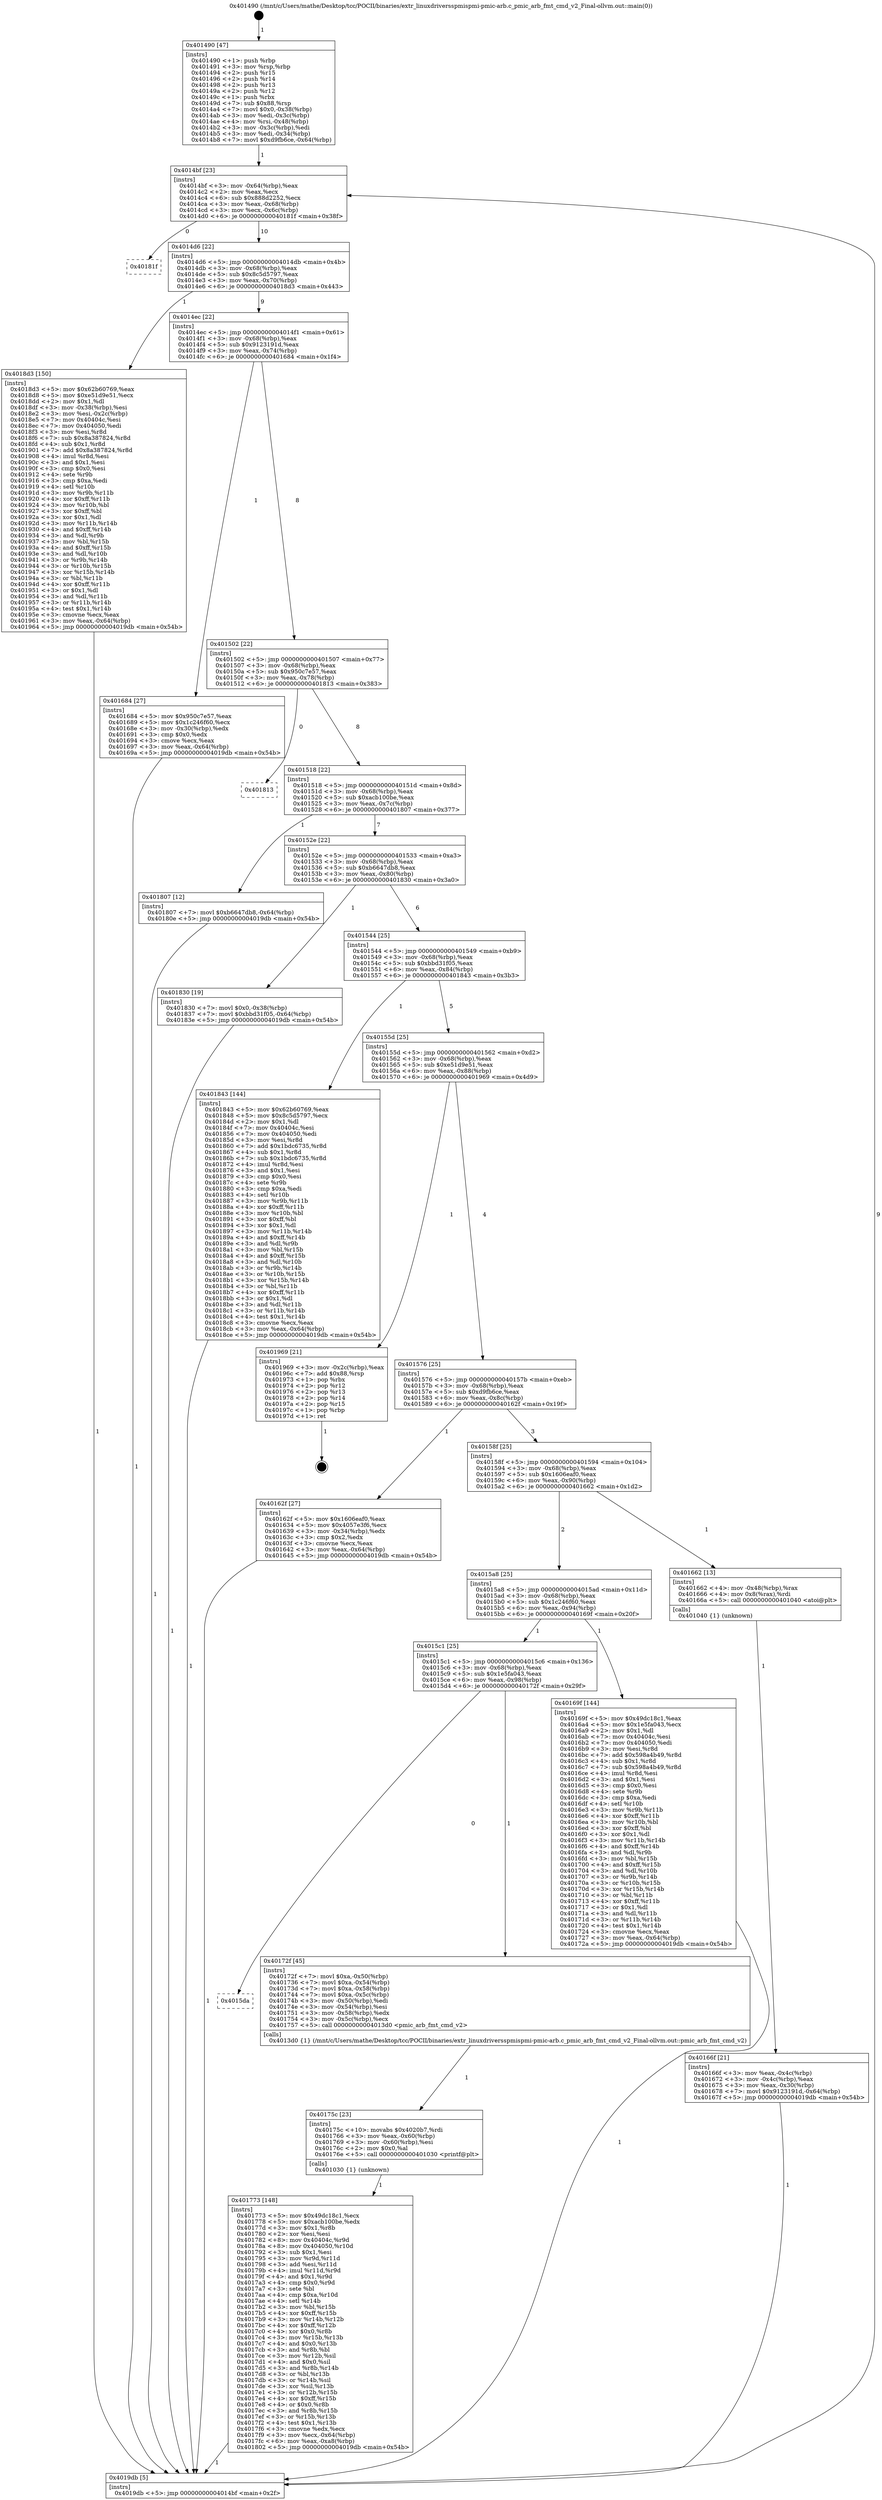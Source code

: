 digraph "0x401490" {
  label = "0x401490 (/mnt/c/Users/mathe/Desktop/tcc/POCII/binaries/extr_linuxdriversspmispmi-pmic-arb.c_pmic_arb_fmt_cmd_v2_Final-ollvm.out::main(0))"
  labelloc = "t"
  node[shape=record]

  Entry [label="",width=0.3,height=0.3,shape=circle,fillcolor=black,style=filled]
  "0x4014bf" [label="{
     0x4014bf [23]\l
     | [instrs]\l
     &nbsp;&nbsp;0x4014bf \<+3\>: mov -0x64(%rbp),%eax\l
     &nbsp;&nbsp;0x4014c2 \<+2\>: mov %eax,%ecx\l
     &nbsp;&nbsp;0x4014c4 \<+6\>: sub $0x888d2252,%ecx\l
     &nbsp;&nbsp;0x4014ca \<+3\>: mov %eax,-0x68(%rbp)\l
     &nbsp;&nbsp;0x4014cd \<+3\>: mov %ecx,-0x6c(%rbp)\l
     &nbsp;&nbsp;0x4014d0 \<+6\>: je 000000000040181f \<main+0x38f\>\l
  }"]
  "0x40181f" [label="{
     0x40181f\l
  }", style=dashed]
  "0x4014d6" [label="{
     0x4014d6 [22]\l
     | [instrs]\l
     &nbsp;&nbsp;0x4014d6 \<+5\>: jmp 00000000004014db \<main+0x4b\>\l
     &nbsp;&nbsp;0x4014db \<+3\>: mov -0x68(%rbp),%eax\l
     &nbsp;&nbsp;0x4014de \<+5\>: sub $0x8c5d5797,%eax\l
     &nbsp;&nbsp;0x4014e3 \<+3\>: mov %eax,-0x70(%rbp)\l
     &nbsp;&nbsp;0x4014e6 \<+6\>: je 00000000004018d3 \<main+0x443\>\l
  }"]
  Exit [label="",width=0.3,height=0.3,shape=circle,fillcolor=black,style=filled,peripheries=2]
  "0x4018d3" [label="{
     0x4018d3 [150]\l
     | [instrs]\l
     &nbsp;&nbsp;0x4018d3 \<+5\>: mov $0x62b60769,%eax\l
     &nbsp;&nbsp;0x4018d8 \<+5\>: mov $0xe51d9e51,%ecx\l
     &nbsp;&nbsp;0x4018dd \<+2\>: mov $0x1,%dl\l
     &nbsp;&nbsp;0x4018df \<+3\>: mov -0x38(%rbp),%esi\l
     &nbsp;&nbsp;0x4018e2 \<+3\>: mov %esi,-0x2c(%rbp)\l
     &nbsp;&nbsp;0x4018e5 \<+7\>: mov 0x40404c,%esi\l
     &nbsp;&nbsp;0x4018ec \<+7\>: mov 0x404050,%edi\l
     &nbsp;&nbsp;0x4018f3 \<+3\>: mov %esi,%r8d\l
     &nbsp;&nbsp;0x4018f6 \<+7\>: sub $0x8a387824,%r8d\l
     &nbsp;&nbsp;0x4018fd \<+4\>: sub $0x1,%r8d\l
     &nbsp;&nbsp;0x401901 \<+7\>: add $0x8a387824,%r8d\l
     &nbsp;&nbsp;0x401908 \<+4\>: imul %r8d,%esi\l
     &nbsp;&nbsp;0x40190c \<+3\>: and $0x1,%esi\l
     &nbsp;&nbsp;0x40190f \<+3\>: cmp $0x0,%esi\l
     &nbsp;&nbsp;0x401912 \<+4\>: sete %r9b\l
     &nbsp;&nbsp;0x401916 \<+3\>: cmp $0xa,%edi\l
     &nbsp;&nbsp;0x401919 \<+4\>: setl %r10b\l
     &nbsp;&nbsp;0x40191d \<+3\>: mov %r9b,%r11b\l
     &nbsp;&nbsp;0x401920 \<+4\>: xor $0xff,%r11b\l
     &nbsp;&nbsp;0x401924 \<+3\>: mov %r10b,%bl\l
     &nbsp;&nbsp;0x401927 \<+3\>: xor $0xff,%bl\l
     &nbsp;&nbsp;0x40192a \<+3\>: xor $0x1,%dl\l
     &nbsp;&nbsp;0x40192d \<+3\>: mov %r11b,%r14b\l
     &nbsp;&nbsp;0x401930 \<+4\>: and $0xff,%r14b\l
     &nbsp;&nbsp;0x401934 \<+3\>: and %dl,%r9b\l
     &nbsp;&nbsp;0x401937 \<+3\>: mov %bl,%r15b\l
     &nbsp;&nbsp;0x40193a \<+4\>: and $0xff,%r15b\l
     &nbsp;&nbsp;0x40193e \<+3\>: and %dl,%r10b\l
     &nbsp;&nbsp;0x401941 \<+3\>: or %r9b,%r14b\l
     &nbsp;&nbsp;0x401944 \<+3\>: or %r10b,%r15b\l
     &nbsp;&nbsp;0x401947 \<+3\>: xor %r15b,%r14b\l
     &nbsp;&nbsp;0x40194a \<+3\>: or %bl,%r11b\l
     &nbsp;&nbsp;0x40194d \<+4\>: xor $0xff,%r11b\l
     &nbsp;&nbsp;0x401951 \<+3\>: or $0x1,%dl\l
     &nbsp;&nbsp;0x401954 \<+3\>: and %dl,%r11b\l
     &nbsp;&nbsp;0x401957 \<+3\>: or %r11b,%r14b\l
     &nbsp;&nbsp;0x40195a \<+4\>: test $0x1,%r14b\l
     &nbsp;&nbsp;0x40195e \<+3\>: cmovne %ecx,%eax\l
     &nbsp;&nbsp;0x401961 \<+3\>: mov %eax,-0x64(%rbp)\l
     &nbsp;&nbsp;0x401964 \<+5\>: jmp 00000000004019db \<main+0x54b\>\l
  }"]
  "0x4014ec" [label="{
     0x4014ec [22]\l
     | [instrs]\l
     &nbsp;&nbsp;0x4014ec \<+5\>: jmp 00000000004014f1 \<main+0x61\>\l
     &nbsp;&nbsp;0x4014f1 \<+3\>: mov -0x68(%rbp),%eax\l
     &nbsp;&nbsp;0x4014f4 \<+5\>: sub $0x9123191d,%eax\l
     &nbsp;&nbsp;0x4014f9 \<+3\>: mov %eax,-0x74(%rbp)\l
     &nbsp;&nbsp;0x4014fc \<+6\>: je 0000000000401684 \<main+0x1f4\>\l
  }"]
  "0x401773" [label="{
     0x401773 [148]\l
     | [instrs]\l
     &nbsp;&nbsp;0x401773 \<+5\>: mov $0x49dc18c1,%ecx\l
     &nbsp;&nbsp;0x401778 \<+5\>: mov $0xacb100be,%edx\l
     &nbsp;&nbsp;0x40177d \<+3\>: mov $0x1,%r8b\l
     &nbsp;&nbsp;0x401780 \<+2\>: xor %esi,%esi\l
     &nbsp;&nbsp;0x401782 \<+8\>: mov 0x40404c,%r9d\l
     &nbsp;&nbsp;0x40178a \<+8\>: mov 0x404050,%r10d\l
     &nbsp;&nbsp;0x401792 \<+3\>: sub $0x1,%esi\l
     &nbsp;&nbsp;0x401795 \<+3\>: mov %r9d,%r11d\l
     &nbsp;&nbsp;0x401798 \<+3\>: add %esi,%r11d\l
     &nbsp;&nbsp;0x40179b \<+4\>: imul %r11d,%r9d\l
     &nbsp;&nbsp;0x40179f \<+4\>: and $0x1,%r9d\l
     &nbsp;&nbsp;0x4017a3 \<+4\>: cmp $0x0,%r9d\l
     &nbsp;&nbsp;0x4017a7 \<+3\>: sete %bl\l
     &nbsp;&nbsp;0x4017aa \<+4\>: cmp $0xa,%r10d\l
     &nbsp;&nbsp;0x4017ae \<+4\>: setl %r14b\l
     &nbsp;&nbsp;0x4017b2 \<+3\>: mov %bl,%r15b\l
     &nbsp;&nbsp;0x4017b5 \<+4\>: xor $0xff,%r15b\l
     &nbsp;&nbsp;0x4017b9 \<+3\>: mov %r14b,%r12b\l
     &nbsp;&nbsp;0x4017bc \<+4\>: xor $0xff,%r12b\l
     &nbsp;&nbsp;0x4017c0 \<+4\>: xor $0x0,%r8b\l
     &nbsp;&nbsp;0x4017c4 \<+3\>: mov %r15b,%r13b\l
     &nbsp;&nbsp;0x4017c7 \<+4\>: and $0x0,%r13b\l
     &nbsp;&nbsp;0x4017cb \<+3\>: and %r8b,%bl\l
     &nbsp;&nbsp;0x4017ce \<+3\>: mov %r12b,%sil\l
     &nbsp;&nbsp;0x4017d1 \<+4\>: and $0x0,%sil\l
     &nbsp;&nbsp;0x4017d5 \<+3\>: and %r8b,%r14b\l
     &nbsp;&nbsp;0x4017d8 \<+3\>: or %bl,%r13b\l
     &nbsp;&nbsp;0x4017db \<+3\>: or %r14b,%sil\l
     &nbsp;&nbsp;0x4017de \<+3\>: xor %sil,%r13b\l
     &nbsp;&nbsp;0x4017e1 \<+3\>: or %r12b,%r15b\l
     &nbsp;&nbsp;0x4017e4 \<+4\>: xor $0xff,%r15b\l
     &nbsp;&nbsp;0x4017e8 \<+4\>: or $0x0,%r8b\l
     &nbsp;&nbsp;0x4017ec \<+3\>: and %r8b,%r15b\l
     &nbsp;&nbsp;0x4017ef \<+3\>: or %r15b,%r13b\l
     &nbsp;&nbsp;0x4017f2 \<+4\>: test $0x1,%r13b\l
     &nbsp;&nbsp;0x4017f6 \<+3\>: cmovne %edx,%ecx\l
     &nbsp;&nbsp;0x4017f9 \<+3\>: mov %ecx,-0x64(%rbp)\l
     &nbsp;&nbsp;0x4017fc \<+6\>: mov %eax,-0xa8(%rbp)\l
     &nbsp;&nbsp;0x401802 \<+5\>: jmp 00000000004019db \<main+0x54b\>\l
  }"]
  "0x401684" [label="{
     0x401684 [27]\l
     | [instrs]\l
     &nbsp;&nbsp;0x401684 \<+5\>: mov $0x950c7e57,%eax\l
     &nbsp;&nbsp;0x401689 \<+5\>: mov $0x1c246f60,%ecx\l
     &nbsp;&nbsp;0x40168e \<+3\>: mov -0x30(%rbp),%edx\l
     &nbsp;&nbsp;0x401691 \<+3\>: cmp $0x0,%edx\l
     &nbsp;&nbsp;0x401694 \<+3\>: cmove %ecx,%eax\l
     &nbsp;&nbsp;0x401697 \<+3\>: mov %eax,-0x64(%rbp)\l
     &nbsp;&nbsp;0x40169a \<+5\>: jmp 00000000004019db \<main+0x54b\>\l
  }"]
  "0x401502" [label="{
     0x401502 [22]\l
     | [instrs]\l
     &nbsp;&nbsp;0x401502 \<+5\>: jmp 0000000000401507 \<main+0x77\>\l
     &nbsp;&nbsp;0x401507 \<+3\>: mov -0x68(%rbp),%eax\l
     &nbsp;&nbsp;0x40150a \<+5\>: sub $0x950c7e57,%eax\l
     &nbsp;&nbsp;0x40150f \<+3\>: mov %eax,-0x78(%rbp)\l
     &nbsp;&nbsp;0x401512 \<+6\>: je 0000000000401813 \<main+0x383\>\l
  }"]
  "0x40175c" [label="{
     0x40175c [23]\l
     | [instrs]\l
     &nbsp;&nbsp;0x40175c \<+10\>: movabs $0x4020b7,%rdi\l
     &nbsp;&nbsp;0x401766 \<+3\>: mov %eax,-0x60(%rbp)\l
     &nbsp;&nbsp;0x401769 \<+3\>: mov -0x60(%rbp),%esi\l
     &nbsp;&nbsp;0x40176c \<+2\>: mov $0x0,%al\l
     &nbsp;&nbsp;0x40176e \<+5\>: call 0000000000401030 \<printf@plt\>\l
     | [calls]\l
     &nbsp;&nbsp;0x401030 \{1\} (unknown)\l
  }"]
  "0x401813" [label="{
     0x401813\l
  }", style=dashed]
  "0x401518" [label="{
     0x401518 [22]\l
     | [instrs]\l
     &nbsp;&nbsp;0x401518 \<+5\>: jmp 000000000040151d \<main+0x8d\>\l
     &nbsp;&nbsp;0x40151d \<+3\>: mov -0x68(%rbp),%eax\l
     &nbsp;&nbsp;0x401520 \<+5\>: sub $0xacb100be,%eax\l
     &nbsp;&nbsp;0x401525 \<+3\>: mov %eax,-0x7c(%rbp)\l
     &nbsp;&nbsp;0x401528 \<+6\>: je 0000000000401807 \<main+0x377\>\l
  }"]
  "0x4015da" [label="{
     0x4015da\l
  }", style=dashed]
  "0x401807" [label="{
     0x401807 [12]\l
     | [instrs]\l
     &nbsp;&nbsp;0x401807 \<+7\>: movl $0xb6647db8,-0x64(%rbp)\l
     &nbsp;&nbsp;0x40180e \<+5\>: jmp 00000000004019db \<main+0x54b\>\l
  }"]
  "0x40152e" [label="{
     0x40152e [22]\l
     | [instrs]\l
     &nbsp;&nbsp;0x40152e \<+5\>: jmp 0000000000401533 \<main+0xa3\>\l
     &nbsp;&nbsp;0x401533 \<+3\>: mov -0x68(%rbp),%eax\l
     &nbsp;&nbsp;0x401536 \<+5\>: sub $0xb6647db8,%eax\l
     &nbsp;&nbsp;0x40153b \<+3\>: mov %eax,-0x80(%rbp)\l
     &nbsp;&nbsp;0x40153e \<+6\>: je 0000000000401830 \<main+0x3a0\>\l
  }"]
  "0x40172f" [label="{
     0x40172f [45]\l
     | [instrs]\l
     &nbsp;&nbsp;0x40172f \<+7\>: movl $0xa,-0x50(%rbp)\l
     &nbsp;&nbsp;0x401736 \<+7\>: movl $0xa,-0x54(%rbp)\l
     &nbsp;&nbsp;0x40173d \<+7\>: movl $0xa,-0x58(%rbp)\l
     &nbsp;&nbsp;0x401744 \<+7\>: movl $0xa,-0x5c(%rbp)\l
     &nbsp;&nbsp;0x40174b \<+3\>: mov -0x50(%rbp),%edi\l
     &nbsp;&nbsp;0x40174e \<+3\>: mov -0x54(%rbp),%esi\l
     &nbsp;&nbsp;0x401751 \<+3\>: mov -0x58(%rbp),%edx\l
     &nbsp;&nbsp;0x401754 \<+3\>: mov -0x5c(%rbp),%ecx\l
     &nbsp;&nbsp;0x401757 \<+5\>: call 00000000004013d0 \<pmic_arb_fmt_cmd_v2\>\l
     | [calls]\l
     &nbsp;&nbsp;0x4013d0 \{1\} (/mnt/c/Users/mathe/Desktop/tcc/POCII/binaries/extr_linuxdriversspmispmi-pmic-arb.c_pmic_arb_fmt_cmd_v2_Final-ollvm.out::pmic_arb_fmt_cmd_v2)\l
  }"]
  "0x401830" [label="{
     0x401830 [19]\l
     | [instrs]\l
     &nbsp;&nbsp;0x401830 \<+7\>: movl $0x0,-0x38(%rbp)\l
     &nbsp;&nbsp;0x401837 \<+7\>: movl $0xbbd31f05,-0x64(%rbp)\l
     &nbsp;&nbsp;0x40183e \<+5\>: jmp 00000000004019db \<main+0x54b\>\l
  }"]
  "0x401544" [label="{
     0x401544 [25]\l
     | [instrs]\l
     &nbsp;&nbsp;0x401544 \<+5\>: jmp 0000000000401549 \<main+0xb9\>\l
     &nbsp;&nbsp;0x401549 \<+3\>: mov -0x68(%rbp),%eax\l
     &nbsp;&nbsp;0x40154c \<+5\>: sub $0xbbd31f05,%eax\l
     &nbsp;&nbsp;0x401551 \<+6\>: mov %eax,-0x84(%rbp)\l
     &nbsp;&nbsp;0x401557 \<+6\>: je 0000000000401843 \<main+0x3b3\>\l
  }"]
  "0x4015c1" [label="{
     0x4015c1 [25]\l
     | [instrs]\l
     &nbsp;&nbsp;0x4015c1 \<+5\>: jmp 00000000004015c6 \<main+0x136\>\l
     &nbsp;&nbsp;0x4015c6 \<+3\>: mov -0x68(%rbp),%eax\l
     &nbsp;&nbsp;0x4015c9 \<+5\>: sub $0x1e5fa043,%eax\l
     &nbsp;&nbsp;0x4015ce \<+6\>: mov %eax,-0x98(%rbp)\l
     &nbsp;&nbsp;0x4015d4 \<+6\>: je 000000000040172f \<main+0x29f\>\l
  }"]
  "0x401843" [label="{
     0x401843 [144]\l
     | [instrs]\l
     &nbsp;&nbsp;0x401843 \<+5\>: mov $0x62b60769,%eax\l
     &nbsp;&nbsp;0x401848 \<+5\>: mov $0x8c5d5797,%ecx\l
     &nbsp;&nbsp;0x40184d \<+2\>: mov $0x1,%dl\l
     &nbsp;&nbsp;0x40184f \<+7\>: mov 0x40404c,%esi\l
     &nbsp;&nbsp;0x401856 \<+7\>: mov 0x404050,%edi\l
     &nbsp;&nbsp;0x40185d \<+3\>: mov %esi,%r8d\l
     &nbsp;&nbsp;0x401860 \<+7\>: add $0x1bdc6735,%r8d\l
     &nbsp;&nbsp;0x401867 \<+4\>: sub $0x1,%r8d\l
     &nbsp;&nbsp;0x40186b \<+7\>: sub $0x1bdc6735,%r8d\l
     &nbsp;&nbsp;0x401872 \<+4\>: imul %r8d,%esi\l
     &nbsp;&nbsp;0x401876 \<+3\>: and $0x1,%esi\l
     &nbsp;&nbsp;0x401879 \<+3\>: cmp $0x0,%esi\l
     &nbsp;&nbsp;0x40187c \<+4\>: sete %r9b\l
     &nbsp;&nbsp;0x401880 \<+3\>: cmp $0xa,%edi\l
     &nbsp;&nbsp;0x401883 \<+4\>: setl %r10b\l
     &nbsp;&nbsp;0x401887 \<+3\>: mov %r9b,%r11b\l
     &nbsp;&nbsp;0x40188a \<+4\>: xor $0xff,%r11b\l
     &nbsp;&nbsp;0x40188e \<+3\>: mov %r10b,%bl\l
     &nbsp;&nbsp;0x401891 \<+3\>: xor $0xff,%bl\l
     &nbsp;&nbsp;0x401894 \<+3\>: xor $0x1,%dl\l
     &nbsp;&nbsp;0x401897 \<+3\>: mov %r11b,%r14b\l
     &nbsp;&nbsp;0x40189a \<+4\>: and $0xff,%r14b\l
     &nbsp;&nbsp;0x40189e \<+3\>: and %dl,%r9b\l
     &nbsp;&nbsp;0x4018a1 \<+3\>: mov %bl,%r15b\l
     &nbsp;&nbsp;0x4018a4 \<+4\>: and $0xff,%r15b\l
     &nbsp;&nbsp;0x4018a8 \<+3\>: and %dl,%r10b\l
     &nbsp;&nbsp;0x4018ab \<+3\>: or %r9b,%r14b\l
     &nbsp;&nbsp;0x4018ae \<+3\>: or %r10b,%r15b\l
     &nbsp;&nbsp;0x4018b1 \<+3\>: xor %r15b,%r14b\l
     &nbsp;&nbsp;0x4018b4 \<+3\>: or %bl,%r11b\l
     &nbsp;&nbsp;0x4018b7 \<+4\>: xor $0xff,%r11b\l
     &nbsp;&nbsp;0x4018bb \<+3\>: or $0x1,%dl\l
     &nbsp;&nbsp;0x4018be \<+3\>: and %dl,%r11b\l
     &nbsp;&nbsp;0x4018c1 \<+3\>: or %r11b,%r14b\l
     &nbsp;&nbsp;0x4018c4 \<+4\>: test $0x1,%r14b\l
     &nbsp;&nbsp;0x4018c8 \<+3\>: cmovne %ecx,%eax\l
     &nbsp;&nbsp;0x4018cb \<+3\>: mov %eax,-0x64(%rbp)\l
     &nbsp;&nbsp;0x4018ce \<+5\>: jmp 00000000004019db \<main+0x54b\>\l
  }"]
  "0x40155d" [label="{
     0x40155d [25]\l
     | [instrs]\l
     &nbsp;&nbsp;0x40155d \<+5\>: jmp 0000000000401562 \<main+0xd2\>\l
     &nbsp;&nbsp;0x401562 \<+3\>: mov -0x68(%rbp),%eax\l
     &nbsp;&nbsp;0x401565 \<+5\>: sub $0xe51d9e51,%eax\l
     &nbsp;&nbsp;0x40156a \<+6\>: mov %eax,-0x88(%rbp)\l
     &nbsp;&nbsp;0x401570 \<+6\>: je 0000000000401969 \<main+0x4d9\>\l
  }"]
  "0x40169f" [label="{
     0x40169f [144]\l
     | [instrs]\l
     &nbsp;&nbsp;0x40169f \<+5\>: mov $0x49dc18c1,%eax\l
     &nbsp;&nbsp;0x4016a4 \<+5\>: mov $0x1e5fa043,%ecx\l
     &nbsp;&nbsp;0x4016a9 \<+2\>: mov $0x1,%dl\l
     &nbsp;&nbsp;0x4016ab \<+7\>: mov 0x40404c,%esi\l
     &nbsp;&nbsp;0x4016b2 \<+7\>: mov 0x404050,%edi\l
     &nbsp;&nbsp;0x4016b9 \<+3\>: mov %esi,%r8d\l
     &nbsp;&nbsp;0x4016bc \<+7\>: add $0x598a4b49,%r8d\l
     &nbsp;&nbsp;0x4016c3 \<+4\>: sub $0x1,%r8d\l
     &nbsp;&nbsp;0x4016c7 \<+7\>: sub $0x598a4b49,%r8d\l
     &nbsp;&nbsp;0x4016ce \<+4\>: imul %r8d,%esi\l
     &nbsp;&nbsp;0x4016d2 \<+3\>: and $0x1,%esi\l
     &nbsp;&nbsp;0x4016d5 \<+3\>: cmp $0x0,%esi\l
     &nbsp;&nbsp;0x4016d8 \<+4\>: sete %r9b\l
     &nbsp;&nbsp;0x4016dc \<+3\>: cmp $0xa,%edi\l
     &nbsp;&nbsp;0x4016df \<+4\>: setl %r10b\l
     &nbsp;&nbsp;0x4016e3 \<+3\>: mov %r9b,%r11b\l
     &nbsp;&nbsp;0x4016e6 \<+4\>: xor $0xff,%r11b\l
     &nbsp;&nbsp;0x4016ea \<+3\>: mov %r10b,%bl\l
     &nbsp;&nbsp;0x4016ed \<+3\>: xor $0xff,%bl\l
     &nbsp;&nbsp;0x4016f0 \<+3\>: xor $0x1,%dl\l
     &nbsp;&nbsp;0x4016f3 \<+3\>: mov %r11b,%r14b\l
     &nbsp;&nbsp;0x4016f6 \<+4\>: and $0xff,%r14b\l
     &nbsp;&nbsp;0x4016fa \<+3\>: and %dl,%r9b\l
     &nbsp;&nbsp;0x4016fd \<+3\>: mov %bl,%r15b\l
     &nbsp;&nbsp;0x401700 \<+4\>: and $0xff,%r15b\l
     &nbsp;&nbsp;0x401704 \<+3\>: and %dl,%r10b\l
     &nbsp;&nbsp;0x401707 \<+3\>: or %r9b,%r14b\l
     &nbsp;&nbsp;0x40170a \<+3\>: or %r10b,%r15b\l
     &nbsp;&nbsp;0x40170d \<+3\>: xor %r15b,%r14b\l
     &nbsp;&nbsp;0x401710 \<+3\>: or %bl,%r11b\l
     &nbsp;&nbsp;0x401713 \<+4\>: xor $0xff,%r11b\l
     &nbsp;&nbsp;0x401717 \<+3\>: or $0x1,%dl\l
     &nbsp;&nbsp;0x40171a \<+3\>: and %dl,%r11b\l
     &nbsp;&nbsp;0x40171d \<+3\>: or %r11b,%r14b\l
     &nbsp;&nbsp;0x401720 \<+4\>: test $0x1,%r14b\l
     &nbsp;&nbsp;0x401724 \<+3\>: cmovne %ecx,%eax\l
     &nbsp;&nbsp;0x401727 \<+3\>: mov %eax,-0x64(%rbp)\l
     &nbsp;&nbsp;0x40172a \<+5\>: jmp 00000000004019db \<main+0x54b\>\l
  }"]
  "0x401969" [label="{
     0x401969 [21]\l
     | [instrs]\l
     &nbsp;&nbsp;0x401969 \<+3\>: mov -0x2c(%rbp),%eax\l
     &nbsp;&nbsp;0x40196c \<+7\>: add $0x88,%rsp\l
     &nbsp;&nbsp;0x401973 \<+1\>: pop %rbx\l
     &nbsp;&nbsp;0x401974 \<+2\>: pop %r12\l
     &nbsp;&nbsp;0x401976 \<+2\>: pop %r13\l
     &nbsp;&nbsp;0x401978 \<+2\>: pop %r14\l
     &nbsp;&nbsp;0x40197a \<+2\>: pop %r15\l
     &nbsp;&nbsp;0x40197c \<+1\>: pop %rbp\l
     &nbsp;&nbsp;0x40197d \<+1\>: ret\l
  }"]
  "0x401576" [label="{
     0x401576 [25]\l
     | [instrs]\l
     &nbsp;&nbsp;0x401576 \<+5\>: jmp 000000000040157b \<main+0xeb\>\l
     &nbsp;&nbsp;0x40157b \<+3\>: mov -0x68(%rbp),%eax\l
     &nbsp;&nbsp;0x40157e \<+5\>: sub $0xd9fb6ce,%eax\l
     &nbsp;&nbsp;0x401583 \<+6\>: mov %eax,-0x8c(%rbp)\l
     &nbsp;&nbsp;0x401589 \<+6\>: je 000000000040162f \<main+0x19f\>\l
  }"]
  "0x40166f" [label="{
     0x40166f [21]\l
     | [instrs]\l
     &nbsp;&nbsp;0x40166f \<+3\>: mov %eax,-0x4c(%rbp)\l
     &nbsp;&nbsp;0x401672 \<+3\>: mov -0x4c(%rbp),%eax\l
     &nbsp;&nbsp;0x401675 \<+3\>: mov %eax,-0x30(%rbp)\l
     &nbsp;&nbsp;0x401678 \<+7\>: movl $0x9123191d,-0x64(%rbp)\l
     &nbsp;&nbsp;0x40167f \<+5\>: jmp 00000000004019db \<main+0x54b\>\l
  }"]
  "0x40162f" [label="{
     0x40162f [27]\l
     | [instrs]\l
     &nbsp;&nbsp;0x40162f \<+5\>: mov $0x1606eaf0,%eax\l
     &nbsp;&nbsp;0x401634 \<+5\>: mov $0x4057e3f6,%ecx\l
     &nbsp;&nbsp;0x401639 \<+3\>: mov -0x34(%rbp),%edx\l
     &nbsp;&nbsp;0x40163c \<+3\>: cmp $0x2,%edx\l
     &nbsp;&nbsp;0x40163f \<+3\>: cmovne %ecx,%eax\l
     &nbsp;&nbsp;0x401642 \<+3\>: mov %eax,-0x64(%rbp)\l
     &nbsp;&nbsp;0x401645 \<+5\>: jmp 00000000004019db \<main+0x54b\>\l
  }"]
  "0x40158f" [label="{
     0x40158f [25]\l
     | [instrs]\l
     &nbsp;&nbsp;0x40158f \<+5\>: jmp 0000000000401594 \<main+0x104\>\l
     &nbsp;&nbsp;0x401594 \<+3\>: mov -0x68(%rbp),%eax\l
     &nbsp;&nbsp;0x401597 \<+5\>: sub $0x1606eaf0,%eax\l
     &nbsp;&nbsp;0x40159c \<+6\>: mov %eax,-0x90(%rbp)\l
     &nbsp;&nbsp;0x4015a2 \<+6\>: je 0000000000401662 \<main+0x1d2\>\l
  }"]
  "0x4019db" [label="{
     0x4019db [5]\l
     | [instrs]\l
     &nbsp;&nbsp;0x4019db \<+5\>: jmp 00000000004014bf \<main+0x2f\>\l
  }"]
  "0x401490" [label="{
     0x401490 [47]\l
     | [instrs]\l
     &nbsp;&nbsp;0x401490 \<+1\>: push %rbp\l
     &nbsp;&nbsp;0x401491 \<+3\>: mov %rsp,%rbp\l
     &nbsp;&nbsp;0x401494 \<+2\>: push %r15\l
     &nbsp;&nbsp;0x401496 \<+2\>: push %r14\l
     &nbsp;&nbsp;0x401498 \<+2\>: push %r13\l
     &nbsp;&nbsp;0x40149a \<+2\>: push %r12\l
     &nbsp;&nbsp;0x40149c \<+1\>: push %rbx\l
     &nbsp;&nbsp;0x40149d \<+7\>: sub $0x88,%rsp\l
     &nbsp;&nbsp;0x4014a4 \<+7\>: movl $0x0,-0x38(%rbp)\l
     &nbsp;&nbsp;0x4014ab \<+3\>: mov %edi,-0x3c(%rbp)\l
     &nbsp;&nbsp;0x4014ae \<+4\>: mov %rsi,-0x48(%rbp)\l
     &nbsp;&nbsp;0x4014b2 \<+3\>: mov -0x3c(%rbp),%edi\l
     &nbsp;&nbsp;0x4014b5 \<+3\>: mov %edi,-0x34(%rbp)\l
     &nbsp;&nbsp;0x4014b8 \<+7\>: movl $0xd9fb6ce,-0x64(%rbp)\l
  }"]
  "0x4015a8" [label="{
     0x4015a8 [25]\l
     | [instrs]\l
     &nbsp;&nbsp;0x4015a8 \<+5\>: jmp 00000000004015ad \<main+0x11d\>\l
     &nbsp;&nbsp;0x4015ad \<+3\>: mov -0x68(%rbp),%eax\l
     &nbsp;&nbsp;0x4015b0 \<+5\>: sub $0x1c246f60,%eax\l
     &nbsp;&nbsp;0x4015b5 \<+6\>: mov %eax,-0x94(%rbp)\l
     &nbsp;&nbsp;0x4015bb \<+6\>: je 000000000040169f \<main+0x20f\>\l
  }"]
  "0x401662" [label="{
     0x401662 [13]\l
     | [instrs]\l
     &nbsp;&nbsp;0x401662 \<+4\>: mov -0x48(%rbp),%rax\l
     &nbsp;&nbsp;0x401666 \<+4\>: mov 0x8(%rax),%rdi\l
     &nbsp;&nbsp;0x40166a \<+5\>: call 0000000000401040 \<atoi@plt\>\l
     | [calls]\l
     &nbsp;&nbsp;0x401040 \{1\} (unknown)\l
  }"]
  Entry -> "0x401490" [label=" 1"]
  "0x4014bf" -> "0x40181f" [label=" 0"]
  "0x4014bf" -> "0x4014d6" [label=" 10"]
  "0x401969" -> Exit [label=" 1"]
  "0x4014d6" -> "0x4018d3" [label=" 1"]
  "0x4014d6" -> "0x4014ec" [label=" 9"]
  "0x4018d3" -> "0x4019db" [label=" 1"]
  "0x4014ec" -> "0x401684" [label=" 1"]
  "0x4014ec" -> "0x401502" [label=" 8"]
  "0x401843" -> "0x4019db" [label=" 1"]
  "0x401502" -> "0x401813" [label=" 0"]
  "0x401502" -> "0x401518" [label=" 8"]
  "0x401830" -> "0x4019db" [label=" 1"]
  "0x401518" -> "0x401807" [label=" 1"]
  "0x401518" -> "0x40152e" [label=" 7"]
  "0x401807" -> "0x4019db" [label=" 1"]
  "0x40152e" -> "0x401830" [label=" 1"]
  "0x40152e" -> "0x401544" [label=" 6"]
  "0x401773" -> "0x4019db" [label=" 1"]
  "0x401544" -> "0x401843" [label=" 1"]
  "0x401544" -> "0x40155d" [label=" 5"]
  "0x40172f" -> "0x40175c" [label=" 1"]
  "0x40155d" -> "0x401969" [label=" 1"]
  "0x40155d" -> "0x401576" [label=" 4"]
  "0x4015c1" -> "0x4015da" [label=" 0"]
  "0x401576" -> "0x40162f" [label=" 1"]
  "0x401576" -> "0x40158f" [label=" 3"]
  "0x40162f" -> "0x4019db" [label=" 1"]
  "0x401490" -> "0x4014bf" [label=" 1"]
  "0x4019db" -> "0x4014bf" [label=" 9"]
  "0x40175c" -> "0x401773" [label=" 1"]
  "0x40158f" -> "0x401662" [label=" 1"]
  "0x40158f" -> "0x4015a8" [label=" 2"]
  "0x401662" -> "0x40166f" [label=" 1"]
  "0x40166f" -> "0x4019db" [label=" 1"]
  "0x401684" -> "0x4019db" [label=" 1"]
  "0x4015c1" -> "0x40172f" [label=" 1"]
  "0x4015a8" -> "0x40169f" [label=" 1"]
  "0x4015a8" -> "0x4015c1" [label=" 1"]
  "0x40169f" -> "0x4019db" [label=" 1"]
}
